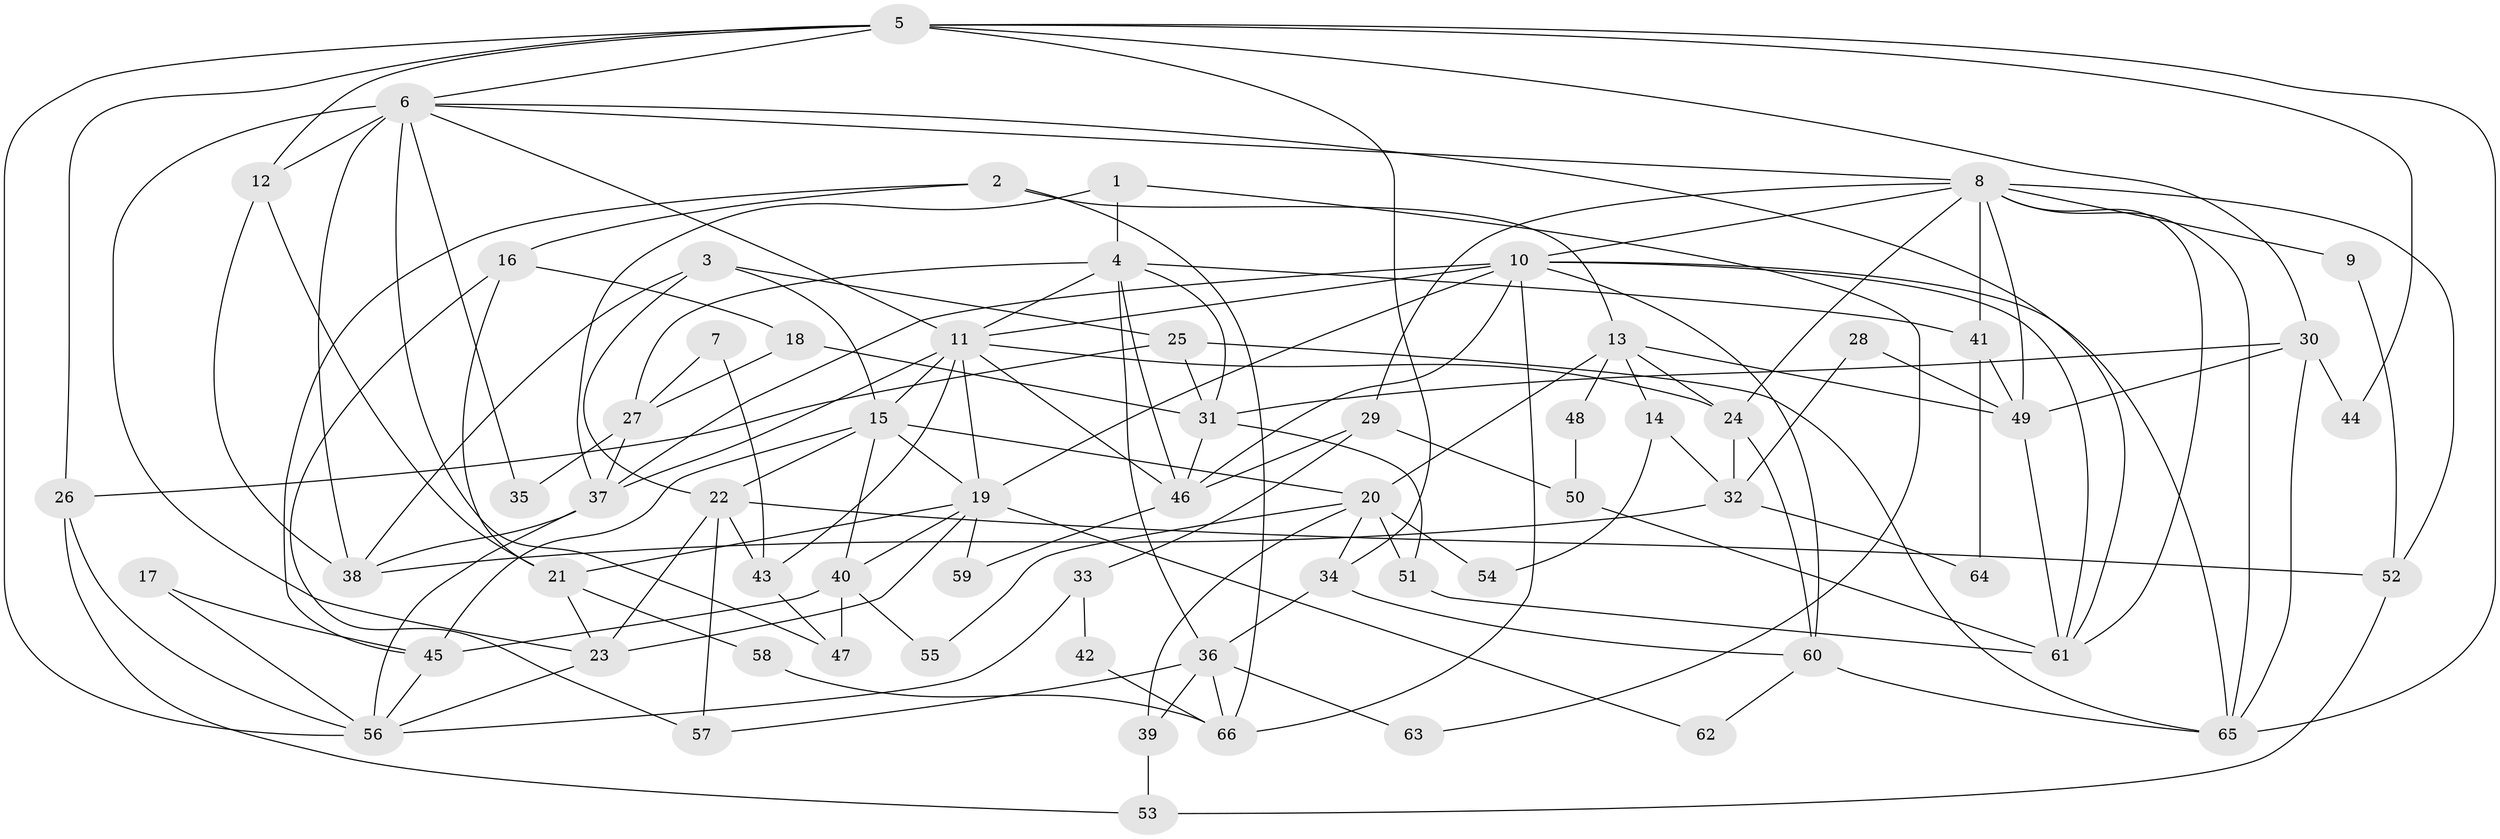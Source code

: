 // original degree distribution, {3: 0.25, 4: 0.21739130434782608, 5: 0.1956521739130435, 9: 0.010869565217391304, 2: 0.17391304347826086, 6: 0.10869565217391304, 7: 0.043478260869565216}
// Generated by graph-tools (version 1.1) at 2025/51/03/04/25 22:51:14]
// undirected, 66 vertices, 147 edges
graph export_dot {
  node [color=gray90,style=filled];
  1;
  2;
  3;
  4;
  5;
  6;
  7;
  8;
  9;
  10;
  11;
  12;
  13;
  14;
  15;
  16;
  17;
  18;
  19;
  20;
  21;
  22;
  23;
  24;
  25;
  26;
  27;
  28;
  29;
  30;
  31;
  32;
  33;
  34;
  35;
  36;
  37;
  38;
  39;
  40;
  41;
  42;
  43;
  44;
  45;
  46;
  47;
  48;
  49;
  50;
  51;
  52;
  53;
  54;
  55;
  56;
  57;
  58;
  59;
  60;
  61;
  62;
  63;
  64;
  65;
  66;
  1 -- 4 [weight=1.0];
  1 -- 37 [weight=1.0];
  1 -- 63 [weight=1.0];
  2 -- 13 [weight=1.0];
  2 -- 16 [weight=1.0];
  2 -- 45 [weight=1.0];
  2 -- 66 [weight=1.0];
  3 -- 15 [weight=1.0];
  3 -- 22 [weight=1.0];
  3 -- 25 [weight=1.0];
  3 -- 38 [weight=1.0];
  4 -- 11 [weight=1.0];
  4 -- 27 [weight=1.0];
  4 -- 31 [weight=2.0];
  4 -- 36 [weight=1.0];
  4 -- 41 [weight=1.0];
  4 -- 46 [weight=1.0];
  5 -- 6 [weight=1.0];
  5 -- 12 [weight=1.0];
  5 -- 26 [weight=1.0];
  5 -- 30 [weight=1.0];
  5 -- 34 [weight=1.0];
  5 -- 44 [weight=1.0];
  5 -- 56 [weight=1.0];
  5 -- 65 [weight=1.0];
  6 -- 8 [weight=1.0];
  6 -- 11 [weight=1.0];
  6 -- 12 [weight=1.0];
  6 -- 23 [weight=1.0];
  6 -- 35 [weight=1.0];
  6 -- 38 [weight=1.0];
  6 -- 47 [weight=1.0];
  6 -- 61 [weight=1.0];
  7 -- 27 [weight=1.0];
  7 -- 43 [weight=1.0];
  8 -- 9 [weight=1.0];
  8 -- 10 [weight=1.0];
  8 -- 24 [weight=1.0];
  8 -- 29 [weight=1.0];
  8 -- 41 [weight=2.0];
  8 -- 49 [weight=1.0];
  8 -- 52 [weight=1.0];
  8 -- 61 [weight=1.0];
  8 -- 65 [weight=1.0];
  9 -- 52 [weight=1.0];
  10 -- 11 [weight=1.0];
  10 -- 19 [weight=1.0];
  10 -- 37 [weight=1.0];
  10 -- 46 [weight=1.0];
  10 -- 60 [weight=1.0];
  10 -- 61 [weight=1.0];
  10 -- 65 [weight=1.0];
  10 -- 66 [weight=1.0];
  11 -- 15 [weight=2.0];
  11 -- 19 [weight=1.0];
  11 -- 24 [weight=1.0];
  11 -- 37 [weight=1.0];
  11 -- 43 [weight=1.0];
  11 -- 46 [weight=1.0];
  12 -- 21 [weight=1.0];
  12 -- 38 [weight=1.0];
  13 -- 14 [weight=1.0];
  13 -- 20 [weight=1.0];
  13 -- 24 [weight=1.0];
  13 -- 48 [weight=1.0];
  13 -- 49 [weight=1.0];
  14 -- 32 [weight=1.0];
  14 -- 54 [weight=1.0];
  15 -- 19 [weight=1.0];
  15 -- 20 [weight=1.0];
  15 -- 22 [weight=3.0];
  15 -- 40 [weight=1.0];
  15 -- 45 [weight=1.0];
  16 -- 18 [weight=1.0];
  16 -- 21 [weight=1.0];
  16 -- 57 [weight=1.0];
  17 -- 45 [weight=1.0];
  17 -- 56 [weight=1.0];
  18 -- 27 [weight=1.0];
  18 -- 31 [weight=1.0];
  19 -- 21 [weight=1.0];
  19 -- 23 [weight=1.0];
  19 -- 40 [weight=1.0];
  19 -- 59 [weight=1.0];
  19 -- 62 [weight=1.0];
  20 -- 34 [weight=1.0];
  20 -- 39 [weight=1.0];
  20 -- 51 [weight=1.0];
  20 -- 54 [weight=1.0];
  20 -- 55 [weight=1.0];
  21 -- 23 [weight=1.0];
  21 -- 58 [weight=1.0];
  22 -- 23 [weight=2.0];
  22 -- 43 [weight=1.0];
  22 -- 52 [weight=1.0];
  22 -- 57 [weight=1.0];
  23 -- 56 [weight=1.0];
  24 -- 32 [weight=1.0];
  24 -- 60 [weight=1.0];
  25 -- 26 [weight=1.0];
  25 -- 31 [weight=1.0];
  25 -- 65 [weight=1.0];
  26 -- 53 [weight=1.0];
  26 -- 56 [weight=1.0];
  27 -- 35 [weight=1.0];
  27 -- 37 [weight=1.0];
  28 -- 32 [weight=1.0];
  28 -- 49 [weight=1.0];
  29 -- 33 [weight=1.0];
  29 -- 46 [weight=1.0];
  29 -- 50 [weight=1.0];
  30 -- 31 [weight=1.0];
  30 -- 44 [weight=1.0];
  30 -- 49 [weight=1.0];
  30 -- 65 [weight=1.0];
  31 -- 46 [weight=1.0];
  31 -- 51 [weight=1.0];
  32 -- 38 [weight=1.0];
  32 -- 64 [weight=1.0];
  33 -- 42 [weight=1.0];
  33 -- 56 [weight=1.0];
  34 -- 36 [weight=1.0];
  34 -- 60 [weight=1.0];
  36 -- 39 [weight=1.0];
  36 -- 57 [weight=1.0];
  36 -- 63 [weight=1.0];
  36 -- 66 [weight=1.0];
  37 -- 38 [weight=1.0];
  37 -- 56 [weight=1.0];
  39 -- 53 [weight=1.0];
  40 -- 45 [weight=1.0];
  40 -- 47 [weight=1.0];
  40 -- 55 [weight=1.0];
  41 -- 49 [weight=1.0];
  41 -- 64 [weight=1.0];
  42 -- 66 [weight=1.0];
  43 -- 47 [weight=1.0];
  45 -- 56 [weight=1.0];
  46 -- 59 [weight=1.0];
  48 -- 50 [weight=1.0];
  49 -- 61 [weight=1.0];
  50 -- 61 [weight=1.0];
  51 -- 61 [weight=1.0];
  52 -- 53 [weight=1.0];
  58 -- 66 [weight=1.0];
  60 -- 62 [weight=1.0];
  60 -- 65 [weight=1.0];
}
